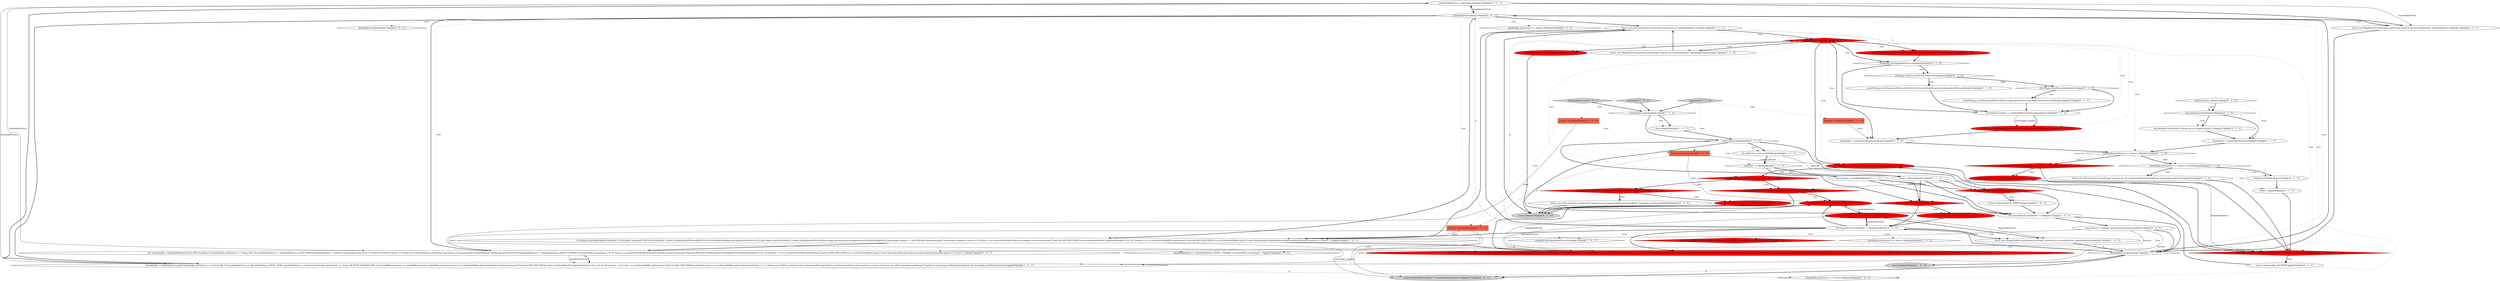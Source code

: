digraph {
72 [style = filled, label = "{handshakeStatus = tasks()break}@@@130@@@['0', '0', '1']", fillcolor = white, shape = ellipse image = "AAA0AAABBB3BBB"];
38 [style = filled, label = "socketWrapper.setNegotiatedProtocol(((SSLUtil.ProtocolInfo)sslEngine).getNegotiatedProtocol())@@@24@@@['0', '1', '0']", fillcolor = white, shape = ellipse image = "AAA0AAABBB2BBB"];
43 [style = filled, label = "handshake = handshakeUnwrap(read)@@@56@@@['0', '1', '0']", fillcolor = red, shape = ellipse image = "AAA1AAABBB2BBB"];
59 [style = filled, label = "handshakeStatus@@@20@@@['0', '1', '0']", fillcolor = red, shape = diamond image = "AAA1AAABBB2BBB"];
63 [style = filled, label = "handshake.getStatus() == Status.OK@@@65@@@['0', '0', '1']", fillcolor = white, shape = diamond image = "AAA0AAABBB3BBB"];
44 [style = filled, label = "handshake.getStatus() == Status.CLOSED@@@46@@@['0', '1', '0']", fillcolor = white, shape = diamond image = "AAA0AAABBB2BBB"];
67 [style = filled, label = "boolean async@@@2@@@['0', '0', '1']", fillcolor = tomato, shape = box image = "AAA0AAABBB3BBB"];
11 [style = filled, label = "handshakeStatus != HandshakeStatus.NEED_UNWRAP || (!flush(netOutBuffer))@@@54@@@['1', '0', '0']", fillcolor = red, shape = diamond image = "AAA1AAABBB1BBB"];
14 [style = filled, label = "SSLEngineResult handshake = null@@@18@@@['1', '1', '0']", fillcolor = white, shape = ellipse image = "AAA0AAABBB1BBB"];
17 [style = filled, label = "handshake['1', '0', '0']", fillcolor = lightgray, shape = diamond image = "AAA0AAABBB1BBB"];
71 [style = filled, label = "handshakeInternal['0', '0', '1']", fillcolor = lightgray, shape = diamond image = "AAA0AAABBB3BBB"];
69 [style = filled, label = "handshakeStatus@@@18@@@['0', '0', '1']", fillcolor = white, shape = diamond image = "AAA0AAABBB3BBB"];
62 [style = filled, label = "throw new IllegalStateException(sm.getString(\"channel.nio.ssl.invalidStatus\",handshakeStatus))@@@134@@@['0', '0', '1']", fillcolor = white, shape = ellipse image = "AAA0AAABBB3BBB"];
0 [style = filled, label = "return 0@@@78@@@['1', '0', '0']", fillcolor = lightgray, shape = ellipse image = "AAA0AAABBB1BBB"];
53 [style = filled, label = "return 0@@@74@@@['0', '1', '0']", fillcolor = lightgray, shape = ellipse image = "AAA0AAABBB2BBB"];
50 [style = filled, label = "handshakeStatus == HandshakeStatus.NEED_TASK@@@58@@@['0', '1', '0']", fillcolor = red, shape = diamond image = "AAA1AAABBB2BBB"];
16 [style = filled, label = "throw new IllegalStateException(sm.getString(\"channel.nio.ssl.invalidStatus\",handshakeStatus))@@@75@@@['1', '0', '0']", fillcolor = white, shape = ellipse image = "AAA0AAABBB1BBB"];
3 [style = filled, label = "return sniResult@@@12@@@['1', '1', '1']", fillcolor = white, shape = ellipse image = "AAA0AAABBB1BBB"];
66 [style = filled, label = "return handshakeComplete? 0: handshakeInternal(async)@@@137@@@['0', '0', '1']", fillcolor = lightgray, shape = ellipse image = "AAA0AAABBB3BBB"];
57 [style = filled, label = "handshake.getStatus() == Status.OK@@@41@@@['0', '1', '0']", fillcolor = white, shape = diamond image = "AAA0AAABBB2BBB"];
33 [style = filled, label = "handshake = handshakeWrap(write)@@@39@@@['0', '1', '0']", fillcolor = white, shape = ellipse image = "AAA0AAABBB2BBB"];
22 [style = filled, label = "handshake.getStatus() == Status.OK@@@44@@@['1', '0', '0']", fillcolor = white, shape = diamond image = "AAA0AAABBB1BBB"];
31 [style = filled, label = "JreCompat.isJre9Available()@@@26@@@['0', '1', '0']", fillcolor = white, shape = diamond image = "AAA0AAABBB2BBB"];
34 [style = filled, label = "handshakeStatus == HandshakeStatus.NEED_TASK@@@42@@@['0', '1', '0']", fillcolor = red, shape = diamond image = "AAA1AAABBB2BBB"];
41 [style = filled, label = "SSLException e@@@35@@@['0', '1', '0']", fillcolor = white, shape = diamond image = "AAA0AAABBB2BBB"];
7 [style = filled, label = "{if (endpoint.hasNegotiableProtocols()) {if (sslEngine instanceof SSLUtil.ProtocolInfo) {socket.setNegotiatedProtocol(((SSLUtil.ProtocolInfo)sslEngine).getNegotiatedProtocol())}if (JreCompat.isJre9Available()) {socket.setNegotiatedProtocol(JreCompat.getInstance().getApplicationProtocol(sslEngine))}}handshakeComplete = !netOutBuffer.hasRemaining()if (handshakeComplete) {return 0}{if (async) {sc.write(netOutBuffer,AbstractEndpoint.toTimeout(timeout),TimeUnit.MILLISECONDS,socket,handshakeWriteCompletionHandler)}{try {if (timeout > 0) {sc.write(netOutBuffer).get(timeout,TimeUnit.MILLISECONDS)}{sc.write(netOutBuffer).get()}}catch (InterruptedException|ExecutionException|TimeoutException e) }return 1}}@@@22@@@['1', '0', '1']", fillcolor = white, shape = ellipse image = "AAA0AAABBB1BBB"];
61 [style = filled, label = "log.isDebugEnabled()@@@36@@@['0', '1', '0']", fillcolor = white, shape = diamond image = "AAA0AAABBB2BBB"];
48 [style = filled, label = "handshakeStatus = tasks()@@@69@@@['0', '1', '0']", fillcolor = red, shape = ellipse image = "AAA1AAABBB2BBB"];
25 [style = filled, label = "{handshake = handshakeUnwrap()if (handshake.getStatus() == Status.OK) {if (handshakeStatus == HandshakeStatus.NEED_TASK) handshakeStatus = tasks()}if (handshake.getStatus() == Status.BUFFER_UNDERFLOW) {if (netInBuffer.position() == netInBuffer.limit()) {netInBuffer.clear()}if (async) {sc.read(netInBuffer,AbstractEndpoint.toTimeout(timeout),TimeUnit.MILLISECONDS,socket,handshakeReadCompletionHandler)}{try {int readif (timeout > 0) {read = sc.read(netInBuffer).get(timeout,TimeUnit.MILLISECONDS).intValue()}{read = sc.read(netInBuffer).get().intValue()}if (read == -1) {throw new EOFException()}}catch (InterruptedException|ExecutionException|TimeoutException e) }return 1}{throw new IOException(sm.getString(\"channel.nio.ssl.unexpectedStatusDuringUnwrap\",handshake.getStatus()))}break}@@@94@@@['1', '0', '1']", fillcolor = white, shape = ellipse image = "AAA0AAABBB1BBB"];
56 [style = filled, label = "return SelectionKey.OP_WRITE@@@54@@@['0', '1', '0']", fillcolor = white, shape = ellipse image = "AAA0AAABBB2BBB"];
70 [style = filled, label = "handshakeStatus != HandshakeStatus.NEED_UNWRAP || netOutBuffer.remaining() > 0@@@74@@@['0', '0', '1']", fillcolor = white, shape = diamond image = "AAA0AAABBB3BBB"];
23 [style = filled, label = "!handshakeComplete@@@17@@@['1', '0', '1']", fillcolor = white, shape = diamond image = "AAA0AAABBB1BBB"];
35 [style = filled, label = "throw new IllegalStateException(sm.getString(\"channel.nio.ssl.invalidStatus\",handshakeStatus))@@@71@@@['0', '1', '0']", fillcolor = white, shape = ellipse image = "AAA0AAABBB2BBB"];
21 [style = filled, label = "!sniComplete@@@6@@@['1', '1', '1']", fillcolor = white, shape = diamond image = "AAA0AAABBB1BBB"];
68 [style = filled, label = "long timeout = endpoint.getConnectionTimeout()@@@16@@@['0', '0', '1']", fillcolor = white, shape = ellipse image = "AAA0AAABBB3BBB"];
4 [style = filled, label = "sniResult == 0@@@8@@@['1', '1', '1']", fillcolor = white, shape = diamond image = "AAA0AAABBB1BBB"];
40 [style = filled, label = "flush(netOutBuffer)@@@47@@@['0', '1', '0']", fillcolor = white, shape = ellipse image = "AAA0AAABBB2BBB"];
18 [style = filled, label = "handshakeComplete@@@3@@@['1', '1', '1']", fillcolor = white, shape = diamond image = "AAA0AAABBB1BBB"];
73 [style = filled, label = "{try {handshake = handshakeWrap()}catch (SSLException e) if (handshake.getStatus() == Status.OK) {if (handshakeStatus == HandshakeStatus.NEED_TASK) handshakeStatus = tasks()}if (handshake.getStatus() == Status.CLOSED) {return -1}{throw new IOException(sm.getString(\"channel.nio.ssl.unexpectedStatusDuringWrap\",handshake.getStatus()))}if (handshakeStatus != HandshakeStatus.NEED_UNWRAP || netOutBuffer.remaining() > 0) {if (async) {sc.write(netOutBuffer,AbstractEndpoint.toTimeout(timeout),TimeUnit.MILLISECONDS,socket,handshakeWriteCompletionHandler)}{try {if (timeout > 0) {sc.write(netOutBuffer).get(timeout,TimeUnit.MILLISECONDS)}{sc.write(netOutBuffer).get()}}catch (InterruptedException|ExecutionException|TimeoutException e) }return 1}}@@@55@@@['0', '0', '1']", fillcolor = white, shape = ellipse image = "AAA0AAABBB3BBB"];
9 [style = filled, label = "return SelectionKey.OP_WRITE@@@15@@@['1', '0', '0']", fillcolor = white, shape = ellipse image = "AAA0AAABBB1BBB"];
32 [style = filled, label = "handshakeComplete = !netOutBuffer.hasRemaining()@@@30@@@['0', '1', '0']", fillcolor = white, shape = ellipse image = "AAA0AAABBB2BBB"];
55 [style = filled, label = "return SelectionKey.OP_READ@@@63@@@['0', '1', '0']", fillcolor = red, shape = ellipse image = "AAA1AAABBB2BBB"];
65 [style = filled, label = "handshakeComplete@@@32@@@['0', '0', '1']", fillcolor = white, shape = diamond image = "AAA0AAABBB3BBB"];
64 [style = filled, label = "handshake.getStatus() == Status.OK@@@96@@@['0', '0', '1']", fillcolor = white, shape = diamond image = "AAA0AAABBB3BBB"];
45 [style = filled, label = "boolean write@@@2@@@['0', '1', '0']", fillcolor = tomato, shape = box image = "AAA0AAABBB2BBB"];
20 [style = filled, label = "endpoint.hasNegotiableProtocols()@@@23@@@['1', '0', '1']", fillcolor = white, shape = diamond image = "AAA0AAABBB1BBB"];
36 [style = filled, label = "handshakeStatus = tasks()@@@43@@@['0', '1', '0']", fillcolor = red, shape = ellipse image = "AAA1AAABBB2BBB"];
39 [style = filled, label = "log.debug(sm.getString(\"channel.nio.ssl.wrapException\"),e)@@@37@@@['0', '1', '0']", fillcolor = white, shape = ellipse image = "AAA0AAABBB2BBB"];
1 [style = filled, label = "{try {handshake = handshakeWrap(write)}catch (SSLException e) if (handshake.getStatus() == Status.OK) {if (handshakeStatus == HandshakeStatus.NEED_TASK) handshakeStatus = tasks()}if (handshake.getStatus() == Status.CLOSED) {flush(netOutBuffer)return -1}{throw new IOException(sm.getString(\"channel.nio.ssl.unexpectedStatusDuringWrap\",handshake.getStatus()))}if (handshakeStatus != HandshakeStatus.NEED_UNWRAP || (!flush(netOutBuffer))) {return SelectionKey.OP_WRITE}}@@@34@@@['1', '0', '0']", fillcolor = red, shape = ellipse image = "AAA1AAABBB1BBB"];
2 [style = filled, label = "{handshakeStatus = tasks()break}@@@71@@@['1', '0', '0']", fillcolor = red, shape = ellipse image = "AAA1AAABBB1BBB"];
13 [style = filled, label = "SSLEngineResult handshake = null@@@15@@@['1', '0', '1']", fillcolor = white, shape = ellipse image = "AAA0AAABBB1BBB"];
15 [style = filled, label = "return 0@@@4@@@['1', '1', '1']", fillcolor = white, shape = ellipse image = "AAA0AAABBB1BBB"];
28 [style = filled, label = "return handshakeComplete? 0: SelectionKey.OP_WRITE@@@31@@@['0', '1', '0']", fillcolor = red, shape = ellipse image = "AAA1AAABBB2BBB"];
42 [style = filled, label = "throw new IOException(sm.getString(\"channel.nio.ssl.unexpectedStatusDuringWrap\",handshake.getStatus()))@@@66@@@['0', '1', '0']", fillcolor = white, shape = ellipse image = "AAA0AAABBB2BBB"];
37 [style = filled, label = "sslEngine instanceof SSLUtil.ProtocolInfo@@@23@@@['0', '1', '0']", fillcolor = white, shape = diamond image = "AAA0AAABBB2BBB"];
24 [style = filled, label = "boolean read@@@2@@@['1', '1', '0']", fillcolor = tomato, shape = box image = "AAA0AAABBB1BBB"];
19 [style = filled, label = "sniComplete = true@@@9@@@['1', '1', '1']", fillcolor = white, shape = ellipse image = "AAA0AAABBB1BBB"];
46 [style = filled, label = "return SelectionKey.OP_WRITE@@@16@@@['0', '1', '0']", fillcolor = red, shape = ellipse image = "AAA1AAABBB2BBB"];
47 [style = filled, label = "handshake.getStatus() == Status.OK@@@57@@@['0', '1', '0']", fillcolor = red, shape = diamond image = "AAA1AAABBB2BBB"];
10 [style = filled, label = "!flush(netOutBuffer)@@@15@@@['1', '0', '0']", fillcolor = red, shape = diamond image = "AAA1AAABBB1BBB"];
26 [style = filled, label = "handshakeStatus != HandshakeStatus.NEED_UNWRAP || (!flush(netOutBuffer))@@@53@@@['0', '1', '0']", fillcolor = red, shape = diamond image = "AAA1AAABBB2BBB"];
51 [style = filled, label = "handshake['0', '1', '0']", fillcolor = lightgray, shape = diamond image = "AAA0AAABBB2BBB"];
8 [style = filled, label = "boolean write@@@2@@@['1', '0', '0']", fillcolor = tomato, shape = box image = "AAA0AAABBB1BBB"];
12 [style = filled, label = "{throw new IOException(sm.getString(\"channel.nio.ssl.notHandshaking\"))}@@@19@@@['1', '1', '1']", fillcolor = white, shape = ellipse image = "AAA0AAABBB1BBB"];
54 [style = filled, label = "handshake.getStatus() == Status.BUFFER_UNDERFLOW@@@62@@@['0', '1', '0']", fillcolor = red, shape = diamond image = "AAA1AAABBB2BBB"];
5 [style = filled, label = "int sniResult = processSNI()@@@7@@@['1', '1', '1']", fillcolor = white, shape = ellipse image = "AAA0AAABBB1BBB"];
27 [style = filled, label = "socketWrapper.setNegotiatedProtocol(JreCompat.getInstance().getApplicationProtocol(sslEngine))@@@27@@@['0', '1', '0']", fillcolor = white, shape = ellipse image = "AAA0AAABBB2BBB"];
6 [style = filled, label = "handshakeStatus = tasks()@@@59@@@['1', '1', '0']", fillcolor = red, shape = ellipse image = "AAA1AAABBB1BBB"];
30 [style = filled, label = "endpoint.hasNegotiableProtocols()@@@22@@@['0', '1', '0']", fillcolor = white, shape = diamond image = "AAA0AAABBB2BBB"];
58 [style = filled, label = "!flush(netOutBuffer)@@@15@@@['0', '1', '0']", fillcolor = red, shape = diamond image = "AAA1AAABBB2BBB"];
60 [style = filled, label = "handshake = handshakeWrap(write)@@@33@@@['0', '1', '0']", fillcolor = white, shape = ellipse image = "AAA0AAABBB2BBB"];
29 [style = filled, label = "return -1@@@48@@@['0', '1', '0']", fillcolor = white, shape = ellipse image = "AAA0AAABBB2BBB"];
49 [style = filled, label = "throw new IOException(sm.getString(\"channel.nio.ssl.notHandshaking\"))@@@21@@@['0', '1', '0']", fillcolor = red, shape = ellipse image = "AAA1AAABBB2BBB"];
52 [style = filled, label = "throw new IOException(sm.getString(\"channel.nio.ssl.unexpectedStatusDuringWrap\",handshake.getStatus()))@@@51@@@['0', '1', '0']", fillcolor = white, shape = ellipse image = "AAA0AAABBB2BBB"];
54->55 [style = bold, label=""];
36->50 [style = solid, label="handshakeStatus"];
21->10 [style = bold, label=""];
12->53 [style = bold, label=""];
27->32 [style = bold, label=""];
59->49 [style = bold, label=""];
11->70 [style = dashed, label="0"];
32->28 [style = solid, label="handshakeComplete"];
50->6 [style = dotted, label="true"];
15->21 [style = bold, label=""];
12->59 [style = dotted, label="true"];
51->45 [style = dotted, label="true"];
67->73 [style = solid, label="async"];
47->54 [style = dotted, label="false"];
68->7 [style = solid, label="timeout"];
18->15 [style = dotted, label="true"];
21->58 [style = bold, label=""];
71->18 [style = bold, label=""];
4->3 [style = dotted, label="false"];
61->39 [style = dotted, label="true"];
14->22 [style = dotted, label="true"];
0->66 [style = dashed, label="0"];
26->56 [style = bold, label=""];
12->7 [style = bold, label=""];
57->34 [style = bold, label=""];
67->25 [style = solid, label="async"];
14->7 [style = bold, label=""];
69->20 [style = dotted, label="true"];
17->8 [style = dotted, label="true"];
37->38 [style = dotted, label="true"];
26->56 [style = dotted, label="true"];
10->58 [style = dashed, label="0"];
34->26 [style = bold, label=""];
37->31 [style = bold, label=""];
69->63 [style = dotted, label="true"];
12->49 [style = dashed, label="0"];
37->38 [style = bold, label=""];
44->40 [style = dotted, label="true"];
69->72 [style = bold, label=""];
31->27 [style = dotted, label="true"];
14->11 [style = dotted, label="true"];
13->68 [style = bold, label=""];
69->62 [style = dotted, label="true"];
41->33 [style = dotted, label="true"];
62->23 [style = bold, label=""];
36->26 [style = solid, label="handshakeStatus"];
35->12 [style = bold, label=""];
7->73 [style = bold, label=""];
69->12 [style = bold, label=""];
21->13 [style = bold, label=""];
21->5 [style = dotted, label="true"];
59->60 [style = dotted, label="true"];
2->16 [style = bold, label=""];
56->43 [style = bold, label=""];
14->16 [style = bold, label=""];
25->72 [style = bold, label=""];
4->3 [style = bold, label=""];
7->1 [style = bold, label=""];
61->39 [style = bold, label=""];
59->60 [style = bold, label=""];
59->30 [style = dotted, label="true"];
51->24 [style = dotted, label="true"];
69->7 [style = bold, label=""];
18->15 [style = bold, label=""];
2->16 [style = solid, label="handshakeStatus"];
4->19 [style = bold, label=""];
59->49 [style = dotted, label="true"];
26->43 [style = bold, label=""];
24->6 [style = solid, label="read"];
8->1 [style = solid, label="write"];
7->66 [style = solid, label="handshakeComplete"];
41->61 [style = dotted, label="true"];
41->61 [style = bold, label=""];
69->62 [style = bold, label=""];
38->32 [style = bold, label=""];
29->26 [style = bold, label=""];
6->2 [style = bold, label=""];
23->14 [style = bold, label=""];
3->10 [style = bold, label=""];
6->53 [style = bold, label=""];
23->14 [style = dotted, label="true"];
60->57 [style = bold, label=""];
43->47 [style = bold, label=""];
19->13 [style = bold, label=""];
31->27 [style = bold, label=""];
47->54 [style = bold, label=""];
2->14 [style = solid, label="handshakeStatus"];
59->35 [style = bold, label=""];
34->36 [style = bold, label=""];
14->25 [style = dotted, label="true"];
72->73 [style = solid, label="handshakeStatus"];
51->18 [style = bold, label=""];
58->46 [style = bold, label=""];
46->14 [style = bold, label=""];
3->58 [style = bold, label=""];
59->43 [style = bold, label=""];
59->48 [style = bold, label=""];
14->6 [style = bold, label=""];
44->29 [style = dotted, label="true"];
40->29 [style = bold, label=""];
52->26 [style = bold, label=""];
54->42 [style = dotted, label="false"];
72->69 [style = solid, label="handshakeStatus"];
37->31 [style = dotted, label="false"];
31->32 [style = bold, label=""];
58->14 [style = bold, label=""];
34->36 [style = dotted, label="true"];
11->26 [style = dashed, label="0"];
59->48 [style = dotted, label="true"];
19->10 [style = bold, label=""];
30->32 [style = bold, label=""];
72->62 [style = solid, label="handshakeStatus"];
16->23 [style = bold, label=""];
33->57 [style = bold, label=""];
69->70 [style = dotted, label="true"];
10->9 [style = dotted, label="true"];
23->0 [style = bold, label=""];
47->50 [style = bold, label=""];
39->33 [style = bold, label=""];
23->66 [style = bold, label=""];
54->42 [style = bold, label=""];
14->16 [style = dotted, label="true"];
67->66 [style = solid, label="async"];
69->64 [style = dotted, label="true"];
21->5 [style = bold, label=""];
58->46 [style = dotted, label="true"];
73->25 [style = solid, label="handshakeStatus"];
2->6 [style = solid, label="handshakeStatus"];
1->6 [style = bold, label=""];
59->28 [style = dotted, label="true"];
10->13 [style = bold, label=""];
5->3 [style = solid, label="sniResult"];
49->30 [style = bold, label=""];
28->60 [style = bold, label=""];
47->50 [style = dotted, label="true"];
57->44 [style = dotted, label="false"];
71->67 [style = dotted, label="true"];
5->4 [style = bold, label=""];
67->7 [style = solid, label="async"];
73->25 [style = bold, label=""];
44->52 [style = dotted, label="false"];
14->59 [style = dashed, label="0"];
30->37 [style = dotted, label="true"];
10->9 [style = bold, label=""];
14->2 [style = bold, label=""];
18->21 [style = bold, label=""];
57->34 [style = dotted, label="true"];
69->65 [style = dotted, label="true"];
45->60 [style = solid, label="write"];
17->24 [style = dotted, label="true"];
4->19 [style = dotted, label="true"];
23->69 [style = dotted, label="true"];
68->25 [style = solid, label="timeout"];
68->73 [style = solid, label="timeout"];
72->62 [style = bold, label=""];
72->25 [style = solid, label="handshakeStatus"];
50->6 [style = bold, label=""];
25->64 [style = dashed, label="0"];
59->35 [style = dotted, label="true"];
44->40 [style = bold, label=""];
48->53 [style = bold, label=""];
36->26 [style = bold, label=""];
30->37 [style = bold, label=""];
14->69 [style = dashed, label="0"];
21->4 [style = dotted, label="true"];
14->1 [style = bold, label=""];
5->4 [style = solid, label="sniResult"];
14->20 [style = dotted, label="true"];
19->58 [style = bold, label=""];
2->1 [style = solid, label="handshakeStatus"];
24->43 [style = solid, label="read"];
59->43 [style = dotted, label="true"];
59->26 [style = dotted, label="true"];
1->6 [style = solid, label="handshakeStatus"];
14->12 [style = bold, label=""];
17->18 [style = bold, label=""];
55->53 [style = bold, label=""];
44->52 [style = bold, label=""];
23->69 [style = bold, label=""];
13->23 [style = bold, label=""];
12->59 [style = bold, label=""];
3->13 [style = bold, label=""];
59->57 [style = dotted, label="true"];
59->47 [style = dotted, label="true"];
59->30 [style = bold, label=""];
57->44 [style = bold, label=""];
69->73 [style = bold, label=""];
54->55 [style = dotted, label="true"];
69->25 [style = bold, label=""];
32->28 [style = bold, label=""];
61->33 [style = bold, label=""];
50->53 [style = bold, label=""];
42->53 [style = bold, label=""];
59->32 [style = dotted, label="true"];
24->67 [style = dashed, label="0"];
68->23 [style = bold, label=""];
9->13 [style = bold, label=""];
}
